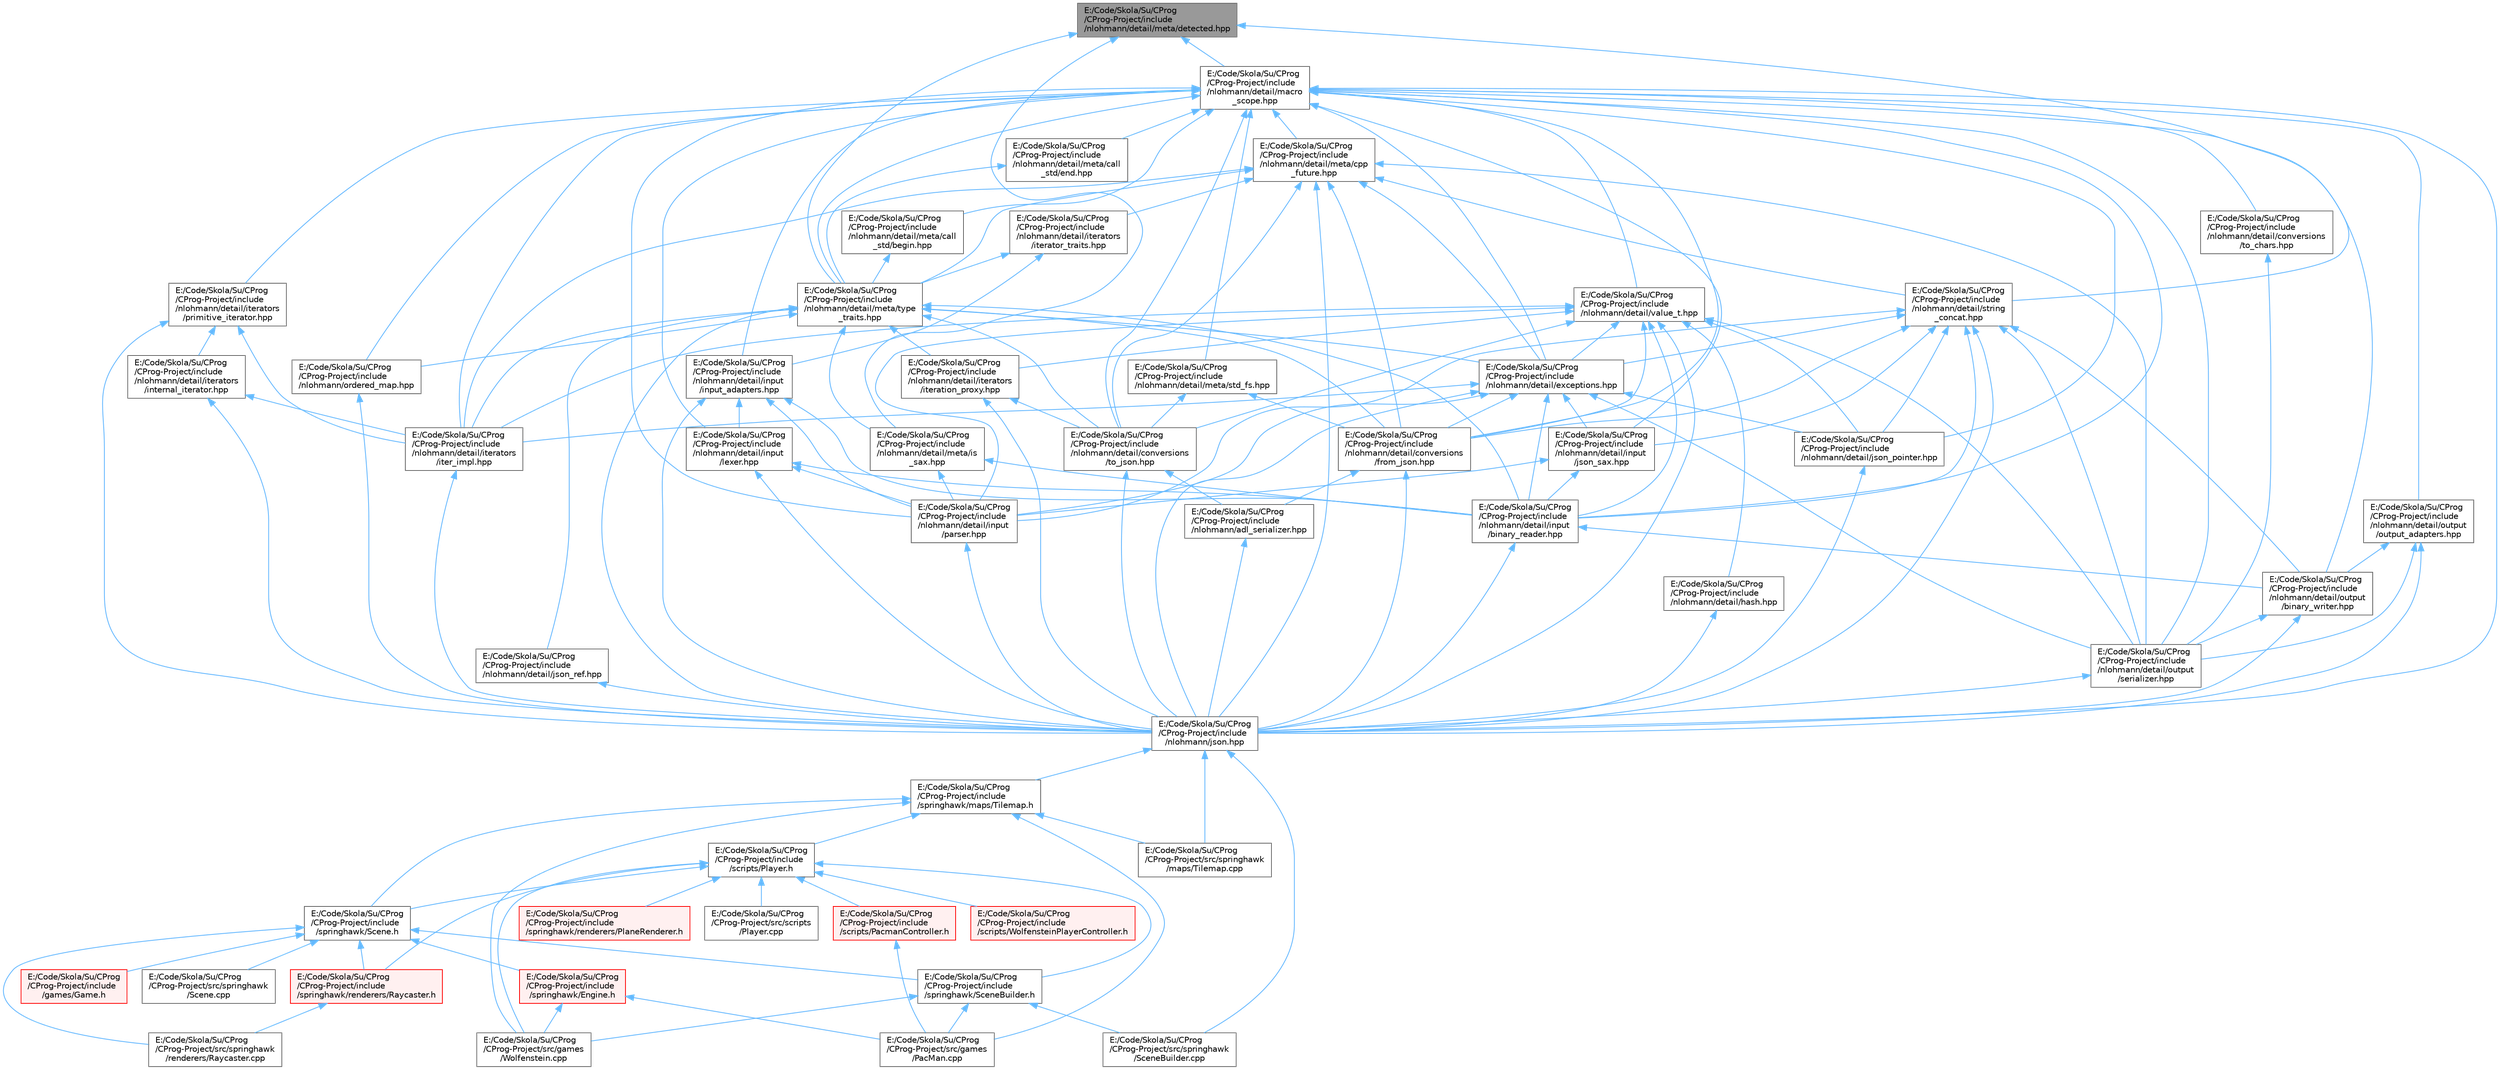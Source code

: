 digraph "E:/Code/Skola/Su/CProg/CProg-Project/include/nlohmann/detail/meta/detected.hpp"
{
 // LATEX_PDF_SIZE
  bgcolor="transparent";
  edge [fontname=Helvetica,fontsize=10,labelfontname=Helvetica,labelfontsize=10];
  node [fontname=Helvetica,fontsize=10,shape=box,height=0.2,width=0.4];
  Node1 [id="Node000001",label="E:/Code/Skola/Su/CProg\l/CProg-Project/include\l/nlohmann/detail/meta/detected.hpp",height=0.2,width=0.4,color="gray40", fillcolor="grey60", style="filled", fontcolor="black",tooltip=" "];
  Node1 -> Node2 [id="edge1_Node000001_Node000002",dir="back",color="steelblue1",style="solid",tooltip=" "];
  Node2 [id="Node000002",label="E:/Code/Skola/Su/CProg\l/CProg-Project/include\l/nlohmann/detail/macro\l_scope.hpp",height=0.2,width=0.4,color="grey40", fillcolor="white", style="filled",URL="$macro__scope_8hpp.html",tooltip=" "];
  Node2 -> Node3 [id="edge2_Node000002_Node000003",dir="back",color="steelblue1",style="solid",tooltip=" "];
  Node3 [id="Node000003",label="E:/Code/Skola/Su/CProg\l/CProg-Project/include\l/nlohmann/detail/conversions\l/from_json.hpp",height=0.2,width=0.4,color="grey40", fillcolor="white", style="filled",URL="$from__json_8hpp.html",tooltip=" "];
  Node3 -> Node4 [id="edge3_Node000003_Node000004",dir="back",color="steelblue1",style="solid",tooltip=" "];
  Node4 [id="Node000004",label="E:/Code/Skola/Su/CProg\l/CProg-Project/include\l/nlohmann/adl_serializer.hpp",height=0.2,width=0.4,color="grey40", fillcolor="white", style="filled",URL="$adl__serializer_8hpp.html",tooltip=" "];
  Node4 -> Node5 [id="edge4_Node000004_Node000005",dir="back",color="steelblue1",style="solid",tooltip=" "];
  Node5 [id="Node000005",label="E:/Code/Skola/Su/CProg\l/CProg-Project/include\l/nlohmann/json.hpp",height=0.2,width=0.4,color="grey40", fillcolor="white", style="filled",URL="$json_8hpp.html",tooltip=" "];
  Node5 -> Node6 [id="edge5_Node000005_Node000006",dir="back",color="steelblue1",style="solid",tooltip=" "];
  Node6 [id="Node000006",label="E:/Code/Skola/Su/CProg\l/CProg-Project/include\l/springhawk/maps/Tilemap.h",height=0.2,width=0.4,color="grey40", fillcolor="white", style="filled",URL="$_tilemap_8h.html",tooltip=" "];
  Node6 -> Node7 [id="edge6_Node000006_Node000007",dir="back",color="steelblue1",style="solid",tooltip=" "];
  Node7 [id="Node000007",label="E:/Code/Skola/Su/CProg\l/CProg-Project/include\l/scripts/Player.h",height=0.2,width=0.4,color="grey40", fillcolor="white", style="filled",URL="$_player_8h.html",tooltip=" "];
  Node7 -> Node8 [id="edge7_Node000007_Node000008",dir="back",color="steelblue1",style="solid",tooltip=" "];
  Node8 [id="Node000008",label="E:/Code/Skola/Su/CProg\l/CProg-Project/include\l/scripts/PacmanController.h",height=0.2,width=0.4,color="red", fillcolor="#FFF0F0", style="filled",URL="$_pacman_controller_8h.html",tooltip=" "];
  Node8 -> Node9 [id="edge8_Node000008_Node000009",dir="back",color="steelblue1",style="solid",tooltip=" "];
  Node9 [id="Node000009",label="E:/Code/Skola/Su/CProg\l/CProg-Project/src/games\l/PacMan.cpp",height=0.2,width=0.4,color="grey40", fillcolor="white", style="filled",URL="$_pac_man_8cpp.html",tooltip=" "];
  Node7 -> Node11 [id="edge9_Node000007_Node000011",dir="back",color="steelblue1",style="solid",tooltip=" "];
  Node11 [id="Node000011",label="E:/Code/Skola/Su/CProg\l/CProg-Project/include\l/scripts/WolfensteinPlayerController.h",height=0.2,width=0.4,color="red", fillcolor="#FFF0F0", style="filled",URL="$_wolfenstein_player_controller_8h.html",tooltip=" "];
  Node7 -> Node13 [id="edge10_Node000007_Node000013",dir="back",color="steelblue1",style="solid",tooltip=" "];
  Node13 [id="Node000013",label="E:/Code/Skola/Su/CProg\l/CProg-Project/include\l/springhawk/Scene.h",height=0.2,width=0.4,color="grey40", fillcolor="white", style="filled",URL="$_scene_8h.html",tooltip=" "];
  Node13 -> Node14 [id="edge11_Node000013_Node000014",dir="back",color="steelblue1",style="solid",tooltip=" "];
  Node14 [id="Node000014",label="E:/Code/Skola/Su/CProg\l/CProg-Project/include\l/games/Game.h",height=0.2,width=0.4,color="red", fillcolor="#FFF0F0", style="filled",URL="$_game_8h.html",tooltip=" "];
  Node13 -> Node21 [id="edge12_Node000013_Node000021",dir="back",color="steelblue1",style="solid",tooltip=" "];
  Node21 [id="Node000021",label="E:/Code/Skola/Su/CProg\l/CProg-Project/include\l/springhawk/Engine.h",height=0.2,width=0.4,color="red", fillcolor="#FFF0F0", style="filled",URL="$_engine_8h.html",tooltip=" "];
  Node21 -> Node9 [id="edge13_Node000021_Node000009",dir="back",color="steelblue1",style="solid",tooltip=" "];
  Node21 -> Node20 [id="edge14_Node000021_Node000020",dir="back",color="steelblue1",style="solid",tooltip=" "];
  Node20 [id="Node000020",label="E:/Code/Skola/Su/CProg\l/CProg-Project/src/games\l/Wolfenstein.cpp",height=0.2,width=0.4,color="grey40", fillcolor="white", style="filled",URL="$_wolfenstein_8cpp.html",tooltip=" "];
  Node13 -> Node23 [id="edge15_Node000013_Node000023",dir="back",color="steelblue1",style="solid",tooltip=" "];
  Node23 [id="Node000023",label="E:/Code/Skola/Su/CProg\l/CProg-Project/include\l/springhawk/SceneBuilder.h",height=0.2,width=0.4,color="grey40", fillcolor="white", style="filled",URL="$_scene_builder_8h.html",tooltip=" "];
  Node23 -> Node9 [id="edge16_Node000023_Node000009",dir="back",color="steelblue1",style="solid",tooltip=" "];
  Node23 -> Node20 [id="edge17_Node000023_Node000020",dir="back",color="steelblue1",style="solid",tooltip=" "];
  Node23 -> Node24 [id="edge18_Node000023_Node000024",dir="back",color="steelblue1",style="solid",tooltip=" "];
  Node24 [id="Node000024",label="E:/Code/Skola/Su/CProg\l/CProg-Project/src/springhawk\l/SceneBuilder.cpp",height=0.2,width=0.4,color="grey40", fillcolor="white", style="filled",URL="$_scene_builder_8cpp.html",tooltip=" "];
  Node13 -> Node25 [id="edge19_Node000013_Node000025",dir="back",color="steelblue1",style="solid",tooltip=" "];
  Node25 [id="Node000025",label="E:/Code/Skola/Su/CProg\l/CProg-Project/include\l/springhawk/renderers/Raycaster.h",height=0.2,width=0.4,color="red", fillcolor="#FFF0F0", style="filled",URL="$_raycaster_8h.html",tooltip=" "];
  Node25 -> Node26 [id="edge20_Node000025_Node000026",dir="back",color="steelblue1",style="solid",tooltip=" "];
  Node26 [id="Node000026",label="E:/Code/Skola/Su/CProg\l/CProg-Project/src/springhawk\l/renderers/Raycaster.cpp",height=0.2,width=0.4,color="grey40", fillcolor="white", style="filled",URL="$_raycaster_8cpp.html",tooltip=" "];
  Node13 -> Node27 [id="edge21_Node000013_Node000027",dir="back",color="steelblue1",style="solid",tooltip=" "];
  Node27 [id="Node000027",label="E:/Code/Skola/Su/CProg\l/CProg-Project/src/springhawk\l/Scene.cpp",height=0.2,width=0.4,color="grey40", fillcolor="white", style="filled",URL="$_scene_8cpp.html",tooltip=" "];
  Node13 -> Node26 [id="edge22_Node000013_Node000026",dir="back",color="steelblue1",style="solid",tooltip=" "];
  Node7 -> Node23 [id="edge23_Node000007_Node000023",dir="back",color="steelblue1",style="solid",tooltip=" "];
  Node7 -> Node28 [id="edge24_Node000007_Node000028",dir="back",color="steelblue1",style="solid",tooltip=" "];
  Node28 [id="Node000028",label="E:/Code/Skola/Su/CProg\l/CProg-Project/include\l/springhawk/renderers/PlaneRenderer.h",height=0.2,width=0.4,color="red", fillcolor="#FFF0F0", style="filled",URL="$_plane_renderer_8h.html",tooltip=" "];
  Node7 -> Node25 [id="edge25_Node000007_Node000025",dir="back",color="steelblue1",style="solid",tooltip=" "];
  Node7 -> Node20 [id="edge26_Node000007_Node000020",dir="back",color="steelblue1",style="solid",tooltip=" "];
  Node7 -> Node30 [id="edge27_Node000007_Node000030",dir="back",color="steelblue1",style="solid",tooltip=" "];
  Node30 [id="Node000030",label="E:/Code/Skola/Su/CProg\l/CProg-Project/src/scripts\l/Player.cpp",height=0.2,width=0.4,color="grey40", fillcolor="white", style="filled",URL="$_player_8cpp.html",tooltip=" "];
  Node6 -> Node13 [id="edge28_Node000006_Node000013",dir="back",color="steelblue1",style="solid",tooltip=" "];
  Node6 -> Node9 [id="edge29_Node000006_Node000009",dir="back",color="steelblue1",style="solid",tooltip=" "];
  Node6 -> Node20 [id="edge30_Node000006_Node000020",dir="back",color="steelblue1",style="solid",tooltip=" "];
  Node6 -> Node31 [id="edge31_Node000006_Node000031",dir="back",color="steelblue1",style="solid",tooltip=" "];
  Node31 [id="Node000031",label="E:/Code/Skola/Su/CProg\l/CProg-Project/src/springhawk\l/maps/Tilemap.cpp",height=0.2,width=0.4,color="grey40", fillcolor="white", style="filled",URL="$_tilemap_8cpp.html",tooltip=" "];
  Node5 -> Node24 [id="edge32_Node000005_Node000024",dir="back",color="steelblue1",style="solid",tooltip=" "];
  Node5 -> Node31 [id="edge33_Node000005_Node000031",dir="back",color="steelblue1",style="solid",tooltip=" "];
  Node3 -> Node5 [id="edge34_Node000003_Node000005",dir="back",color="steelblue1",style="solid",tooltip=" "];
  Node2 -> Node32 [id="edge35_Node000002_Node000032",dir="back",color="steelblue1",style="solid",tooltip=" "];
  Node32 [id="Node000032",label="E:/Code/Skola/Su/CProg\l/CProg-Project/include\l/nlohmann/detail/conversions\l/to_chars.hpp",height=0.2,width=0.4,color="grey40", fillcolor="white", style="filled",URL="$to__chars_8hpp.html",tooltip=" "];
  Node32 -> Node33 [id="edge36_Node000032_Node000033",dir="back",color="steelblue1",style="solid",tooltip=" "];
  Node33 [id="Node000033",label="E:/Code/Skola/Su/CProg\l/CProg-Project/include\l/nlohmann/detail/output\l/serializer.hpp",height=0.2,width=0.4,color="grey40", fillcolor="white", style="filled",URL="$serializer_8hpp.html",tooltip=" "];
  Node33 -> Node5 [id="edge37_Node000033_Node000005",dir="back",color="steelblue1",style="solid",tooltip=" "];
  Node2 -> Node34 [id="edge38_Node000002_Node000034",dir="back",color="steelblue1",style="solid",tooltip=" "];
  Node34 [id="Node000034",label="E:/Code/Skola/Su/CProg\l/CProg-Project/include\l/nlohmann/detail/conversions\l/to_json.hpp",height=0.2,width=0.4,color="grey40", fillcolor="white", style="filled",URL="$to__json_8hpp.html",tooltip=" "];
  Node34 -> Node4 [id="edge39_Node000034_Node000004",dir="back",color="steelblue1",style="solid",tooltip=" "];
  Node34 -> Node5 [id="edge40_Node000034_Node000005",dir="back",color="steelblue1",style="solid",tooltip=" "];
  Node2 -> Node35 [id="edge41_Node000002_Node000035",dir="back",color="steelblue1",style="solid",tooltip=" "];
  Node35 [id="Node000035",label="E:/Code/Skola/Su/CProg\l/CProg-Project/include\l/nlohmann/detail/exceptions.hpp",height=0.2,width=0.4,color="grey40", fillcolor="white", style="filled",URL="$exceptions_8hpp.html",tooltip=" "];
  Node35 -> Node3 [id="edge42_Node000035_Node000003",dir="back",color="steelblue1",style="solid",tooltip=" "];
  Node35 -> Node36 [id="edge43_Node000035_Node000036",dir="back",color="steelblue1",style="solid",tooltip=" "];
  Node36 [id="Node000036",label="E:/Code/Skola/Su/CProg\l/CProg-Project/include\l/nlohmann/detail/input\l/binary_reader.hpp",height=0.2,width=0.4,color="grey40", fillcolor="white", style="filled",URL="$binary__reader_8hpp.html",tooltip=" "];
  Node36 -> Node37 [id="edge44_Node000036_Node000037",dir="back",color="steelblue1",style="solid",tooltip=" "];
  Node37 [id="Node000037",label="E:/Code/Skola/Su/CProg\l/CProg-Project/include\l/nlohmann/detail/output\l/binary_writer.hpp",height=0.2,width=0.4,color="grey40", fillcolor="white", style="filled",URL="$binary__writer_8hpp.html",tooltip=" "];
  Node37 -> Node33 [id="edge45_Node000037_Node000033",dir="back",color="steelblue1",style="solid",tooltip=" "];
  Node37 -> Node5 [id="edge46_Node000037_Node000005",dir="back",color="steelblue1",style="solid",tooltip=" "];
  Node36 -> Node5 [id="edge47_Node000036_Node000005",dir="back",color="steelblue1",style="solid",tooltip=" "];
  Node35 -> Node38 [id="edge48_Node000035_Node000038",dir="back",color="steelblue1",style="solid",tooltip=" "];
  Node38 [id="Node000038",label="E:/Code/Skola/Su/CProg\l/CProg-Project/include\l/nlohmann/detail/input\l/json_sax.hpp",height=0.2,width=0.4,color="grey40", fillcolor="white", style="filled",URL="$json__sax_8hpp.html",tooltip=" "];
  Node38 -> Node36 [id="edge49_Node000038_Node000036",dir="back",color="steelblue1",style="solid",tooltip=" "];
  Node38 -> Node39 [id="edge50_Node000038_Node000039",dir="back",color="steelblue1",style="solid",tooltip=" "];
  Node39 [id="Node000039",label="E:/Code/Skola/Su/CProg\l/CProg-Project/include\l/nlohmann/detail/input\l/parser.hpp",height=0.2,width=0.4,color="grey40", fillcolor="white", style="filled",URL="$parser_8hpp.html",tooltip=" "];
  Node39 -> Node5 [id="edge51_Node000039_Node000005",dir="back",color="steelblue1",style="solid",tooltip=" "];
  Node35 -> Node39 [id="edge52_Node000035_Node000039",dir="back",color="steelblue1",style="solid",tooltip=" "];
  Node35 -> Node40 [id="edge53_Node000035_Node000040",dir="back",color="steelblue1",style="solid",tooltip=" "];
  Node40 [id="Node000040",label="E:/Code/Skola/Su/CProg\l/CProg-Project/include\l/nlohmann/detail/iterators\l/iter_impl.hpp",height=0.2,width=0.4,color="grey40", fillcolor="white", style="filled",URL="$iter__impl_8hpp.html",tooltip=" "];
  Node40 -> Node5 [id="edge54_Node000040_Node000005",dir="back",color="steelblue1",style="solid",tooltip=" "];
  Node35 -> Node41 [id="edge55_Node000035_Node000041",dir="back",color="steelblue1",style="solid",tooltip=" "];
  Node41 [id="Node000041",label="E:/Code/Skola/Su/CProg\l/CProg-Project/include\l/nlohmann/detail/json_pointer.hpp",height=0.2,width=0.4,color="grey40", fillcolor="white", style="filled",URL="$json__pointer_8hpp.html",tooltip=" "];
  Node41 -> Node5 [id="edge56_Node000041_Node000005",dir="back",color="steelblue1",style="solid",tooltip=" "];
  Node35 -> Node33 [id="edge57_Node000035_Node000033",dir="back",color="steelblue1",style="solid",tooltip=" "];
  Node35 -> Node5 [id="edge58_Node000035_Node000005",dir="back",color="steelblue1",style="solid",tooltip=" "];
  Node2 -> Node36 [id="edge59_Node000002_Node000036",dir="back",color="steelblue1",style="solid",tooltip=" "];
  Node2 -> Node42 [id="edge60_Node000002_Node000042",dir="back",color="steelblue1",style="solid",tooltip=" "];
  Node42 [id="Node000042",label="E:/Code/Skola/Su/CProg\l/CProg-Project/include\l/nlohmann/detail/input\l/input_adapters.hpp",height=0.2,width=0.4,color="grey40", fillcolor="white", style="filled",URL="$input__adapters_8hpp.html",tooltip=" "];
  Node42 -> Node36 [id="edge61_Node000042_Node000036",dir="back",color="steelblue1",style="solid",tooltip=" "];
  Node42 -> Node43 [id="edge62_Node000042_Node000043",dir="back",color="steelblue1",style="solid",tooltip=" "];
  Node43 [id="Node000043",label="E:/Code/Skola/Su/CProg\l/CProg-Project/include\l/nlohmann/detail/input\l/lexer.hpp",height=0.2,width=0.4,color="grey40", fillcolor="white", style="filled",URL="$lexer_8hpp.html",tooltip=" "];
  Node43 -> Node36 [id="edge63_Node000043_Node000036",dir="back",color="steelblue1",style="solid",tooltip=" "];
  Node43 -> Node39 [id="edge64_Node000043_Node000039",dir="back",color="steelblue1",style="solid",tooltip=" "];
  Node43 -> Node5 [id="edge65_Node000043_Node000005",dir="back",color="steelblue1",style="solid",tooltip=" "];
  Node42 -> Node39 [id="edge66_Node000042_Node000039",dir="back",color="steelblue1",style="solid",tooltip=" "];
  Node42 -> Node5 [id="edge67_Node000042_Node000005",dir="back",color="steelblue1",style="solid",tooltip=" "];
  Node2 -> Node38 [id="edge68_Node000002_Node000038",dir="back",color="steelblue1",style="solid",tooltip=" "];
  Node2 -> Node43 [id="edge69_Node000002_Node000043",dir="back",color="steelblue1",style="solid",tooltip=" "];
  Node2 -> Node39 [id="edge70_Node000002_Node000039",dir="back",color="steelblue1",style="solid",tooltip=" "];
  Node2 -> Node40 [id="edge71_Node000002_Node000040",dir="back",color="steelblue1",style="solid",tooltip=" "];
  Node2 -> Node44 [id="edge72_Node000002_Node000044",dir="back",color="steelblue1",style="solid",tooltip=" "];
  Node44 [id="Node000044",label="E:/Code/Skola/Su/CProg\l/CProg-Project/include\l/nlohmann/detail/iterators\l/primitive_iterator.hpp",height=0.2,width=0.4,color="grey40", fillcolor="white", style="filled",URL="$primitive__iterator_8hpp.html",tooltip=" "];
  Node44 -> Node45 [id="edge73_Node000044_Node000045",dir="back",color="steelblue1",style="solid",tooltip=" "];
  Node45 [id="Node000045",label="E:/Code/Skola/Su/CProg\l/CProg-Project/include\l/nlohmann/detail/iterators\l/internal_iterator.hpp",height=0.2,width=0.4,color="grey40", fillcolor="white", style="filled",URL="$internal__iterator_8hpp.html",tooltip=" "];
  Node45 -> Node40 [id="edge74_Node000045_Node000040",dir="back",color="steelblue1",style="solid",tooltip=" "];
  Node45 -> Node5 [id="edge75_Node000045_Node000005",dir="back",color="steelblue1",style="solid",tooltip=" "];
  Node44 -> Node40 [id="edge76_Node000044_Node000040",dir="back",color="steelblue1",style="solid",tooltip=" "];
  Node44 -> Node5 [id="edge77_Node000044_Node000005",dir="back",color="steelblue1",style="solid",tooltip=" "];
  Node2 -> Node41 [id="edge78_Node000002_Node000041",dir="back",color="steelblue1",style="solid",tooltip=" "];
  Node2 -> Node46 [id="edge79_Node000002_Node000046",dir="back",color="steelblue1",style="solid",tooltip=" "];
  Node46 [id="Node000046",label="E:/Code/Skola/Su/CProg\l/CProg-Project/include\l/nlohmann/detail/meta/call\l_std/begin.hpp",height=0.2,width=0.4,color="grey40", fillcolor="white", style="filled",URL="$begin_8hpp.html",tooltip=" "];
  Node46 -> Node47 [id="edge80_Node000046_Node000047",dir="back",color="steelblue1",style="solid",tooltip=" "];
  Node47 [id="Node000047",label="E:/Code/Skola/Su/CProg\l/CProg-Project/include\l/nlohmann/detail/meta/type\l_traits.hpp",height=0.2,width=0.4,color="grey40", fillcolor="white", style="filled",URL="$type__traits_8hpp.html",tooltip=" "];
  Node47 -> Node3 [id="edge81_Node000047_Node000003",dir="back",color="steelblue1",style="solid",tooltip=" "];
  Node47 -> Node34 [id="edge82_Node000047_Node000034",dir="back",color="steelblue1",style="solid",tooltip=" "];
  Node47 -> Node35 [id="edge83_Node000047_Node000035",dir="back",color="steelblue1",style="solid",tooltip=" "];
  Node47 -> Node36 [id="edge84_Node000047_Node000036",dir="back",color="steelblue1",style="solid",tooltip=" "];
  Node47 -> Node40 [id="edge85_Node000047_Node000040",dir="back",color="steelblue1",style="solid",tooltip=" "];
  Node47 -> Node48 [id="edge86_Node000047_Node000048",dir="back",color="steelblue1",style="solid",tooltip=" "];
  Node48 [id="Node000048",label="E:/Code/Skola/Su/CProg\l/CProg-Project/include\l/nlohmann/detail/iterators\l/iteration_proxy.hpp",height=0.2,width=0.4,color="grey40", fillcolor="white", style="filled",URL="$iteration__proxy_8hpp.html",tooltip=" "];
  Node48 -> Node34 [id="edge87_Node000048_Node000034",dir="back",color="steelblue1",style="solid",tooltip=" "];
  Node48 -> Node5 [id="edge88_Node000048_Node000005",dir="back",color="steelblue1",style="solid",tooltip=" "];
  Node47 -> Node49 [id="edge89_Node000047_Node000049",dir="back",color="steelblue1",style="solid",tooltip=" "];
  Node49 [id="Node000049",label="E:/Code/Skola/Su/CProg\l/CProg-Project/include\l/nlohmann/detail/json_ref.hpp",height=0.2,width=0.4,color="grey40", fillcolor="white", style="filled",URL="$json__ref_8hpp.html",tooltip=" "];
  Node49 -> Node5 [id="edge90_Node000049_Node000005",dir="back",color="steelblue1",style="solid",tooltip=" "];
  Node47 -> Node50 [id="edge91_Node000047_Node000050",dir="back",color="steelblue1",style="solid",tooltip=" "];
  Node50 [id="Node000050",label="E:/Code/Skola/Su/CProg\l/CProg-Project/include\l/nlohmann/detail/meta/is\l_sax.hpp",height=0.2,width=0.4,color="grey40", fillcolor="white", style="filled",URL="$is__sax_8hpp.html",tooltip=" "];
  Node50 -> Node36 [id="edge92_Node000050_Node000036",dir="back",color="steelblue1",style="solid",tooltip=" "];
  Node50 -> Node39 [id="edge93_Node000050_Node000039",dir="back",color="steelblue1",style="solid",tooltip=" "];
  Node47 -> Node5 [id="edge94_Node000047_Node000005",dir="back",color="steelblue1",style="solid",tooltip=" "];
  Node47 -> Node51 [id="edge95_Node000047_Node000051",dir="back",color="steelblue1",style="solid",tooltip=" "];
  Node51 [id="Node000051",label="E:/Code/Skola/Su/CProg\l/CProg-Project/include\l/nlohmann/ordered_map.hpp",height=0.2,width=0.4,color="grey40", fillcolor="white", style="filled",URL="$ordered__map_8hpp.html",tooltip=" "];
  Node51 -> Node5 [id="edge96_Node000051_Node000005",dir="back",color="steelblue1",style="solid",tooltip=" "];
  Node2 -> Node52 [id="edge97_Node000002_Node000052",dir="back",color="steelblue1",style="solid",tooltip=" "];
  Node52 [id="Node000052",label="E:/Code/Skola/Su/CProg\l/CProg-Project/include\l/nlohmann/detail/meta/call\l_std/end.hpp",height=0.2,width=0.4,color="grey40", fillcolor="white", style="filled",URL="$end_8hpp.html",tooltip=" "];
  Node52 -> Node47 [id="edge98_Node000052_Node000047",dir="back",color="steelblue1",style="solid",tooltip=" "];
  Node2 -> Node53 [id="edge99_Node000002_Node000053",dir="back",color="steelblue1",style="solid",tooltip=" "];
  Node53 [id="Node000053",label="E:/Code/Skola/Su/CProg\l/CProg-Project/include\l/nlohmann/detail/meta/cpp\l_future.hpp",height=0.2,width=0.4,color="grey40", fillcolor="white", style="filled",URL="$cpp__future_8hpp.html",tooltip=" "];
  Node53 -> Node3 [id="edge100_Node000053_Node000003",dir="back",color="steelblue1",style="solid",tooltip=" "];
  Node53 -> Node34 [id="edge101_Node000053_Node000034",dir="back",color="steelblue1",style="solid",tooltip=" "];
  Node53 -> Node35 [id="edge102_Node000053_Node000035",dir="back",color="steelblue1",style="solid",tooltip=" "];
  Node53 -> Node40 [id="edge103_Node000053_Node000040",dir="back",color="steelblue1",style="solid",tooltip=" "];
  Node53 -> Node54 [id="edge104_Node000053_Node000054",dir="back",color="steelblue1",style="solid",tooltip=" "];
  Node54 [id="Node000054",label="E:/Code/Skola/Su/CProg\l/CProg-Project/include\l/nlohmann/detail/iterators\l/iterator_traits.hpp",height=0.2,width=0.4,color="grey40", fillcolor="white", style="filled",URL="$iterator__traits_8hpp.html",tooltip=" "];
  Node54 -> Node42 [id="edge105_Node000054_Node000042",dir="back",color="steelblue1",style="solid",tooltip=" "];
  Node54 -> Node47 [id="edge106_Node000054_Node000047",dir="back",color="steelblue1",style="solid",tooltip=" "];
  Node53 -> Node47 [id="edge107_Node000053_Node000047",dir="back",color="steelblue1",style="solid",tooltip=" "];
  Node53 -> Node33 [id="edge108_Node000053_Node000033",dir="back",color="steelblue1",style="solid",tooltip=" "];
  Node53 -> Node55 [id="edge109_Node000053_Node000055",dir="back",color="steelblue1",style="solid",tooltip=" "];
  Node55 [id="Node000055",label="E:/Code/Skola/Su/CProg\l/CProg-Project/include\l/nlohmann/detail/string\l_concat.hpp",height=0.2,width=0.4,color="grey40", fillcolor="white", style="filled",URL="$string__concat_8hpp.html",tooltip=" "];
  Node55 -> Node3 [id="edge110_Node000055_Node000003",dir="back",color="steelblue1",style="solid",tooltip=" "];
  Node55 -> Node35 [id="edge111_Node000055_Node000035",dir="back",color="steelblue1",style="solid",tooltip=" "];
  Node55 -> Node36 [id="edge112_Node000055_Node000036",dir="back",color="steelblue1",style="solid",tooltip=" "];
  Node55 -> Node38 [id="edge113_Node000055_Node000038",dir="back",color="steelblue1",style="solid",tooltip=" "];
  Node55 -> Node39 [id="edge114_Node000055_Node000039",dir="back",color="steelblue1",style="solid",tooltip=" "];
  Node55 -> Node41 [id="edge115_Node000055_Node000041",dir="back",color="steelblue1",style="solid",tooltip=" "];
  Node55 -> Node37 [id="edge116_Node000055_Node000037",dir="back",color="steelblue1",style="solid",tooltip=" "];
  Node55 -> Node33 [id="edge117_Node000055_Node000033",dir="back",color="steelblue1",style="solid",tooltip=" "];
  Node55 -> Node5 [id="edge118_Node000055_Node000005",dir="back",color="steelblue1",style="solid",tooltip=" "];
  Node53 -> Node5 [id="edge119_Node000053_Node000005",dir="back",color="steelblue1",style="solid",tooltip=" "];
  Node2 -> Node56 [id="edge120_Node000002_Node000056",dir="back",color="steelblue1",style="solid",tooltip=" "];
  Node56 [id="Node000056",label="E:/Code/Skola/Su/CProg\l/CProg-Project/include\l/nlohmann/detail/meta/std_fs.hpp",height=0.2,width=0.4,color="grey40", fillcolor="white", style="filled",URL="$std__fs_8hpp.html",tooltip=" "];
  Node56 -> Node3 [id="edge121_Node000056_Node000003",dir="back",color="steelblue1",style="solid",tooltip=" "];
  Node56 -> Node34 [id="edge122_Node000056_Node000034",dir="back",color="steelblue1",style="solid",tooltip=" "];
  Node2 -> Node47 [id="edge123_Node000002_Node000047",dir="back",color="steelblue1",style="solid",tooltip=" "];
  Node2 -> Node37 [id="edge124_Node000002_Node000037",dir="back",color="steelblue1",style="solid",tooltip=" "];
  Node2 -> Node57 [id="edge125_Node000002_Node000057",dir="back",color="steelblue1",style="solid",tooltip=" "];
  Node57 [id="Node000057",label="E:/Code/Skola/Su/CProg\l/CProg-Project/include\l/nlohmann/detail/output\l/output_adapters.hpp",height=0.2,width=0.4,color="grey40", fillcolor="white", style="filled",URL="$output__adapters_8hpp.html",tooltip=" "];
  Node57 -> Node37 [id="edge126_Node000057_Node000037",dir="back",color="steelblue1",style="solid",tooltip=" "];
  Node57 -> Node33 [id="edge127_Node000057_Node000033",dir="back",color="steelblue1",style="solid",tooltip=" "];
  Node57 -> Node5 [id="edge128_Node000057_Node000005",dir="back",color="steelblue1",style="solid",tooltip=" "];
  Node2 -> Node33 [id="edge129_Node000002_Node000033",dir="back",color="steelblue1",style="solid",tooltip=" "];
  Node2 -> Node58 [id="edge130_Node000002_Node000058",dir="back",color="steelblue1",style="solid",tooltip=" "];
  Node58 [id="Node000058",label="E:/Code/Skola/Su/CProg\l/CProg-Project/include\l/nlohmann/detail/value_t.hpp",height=0.2,width=0.4,color="grey40", fillcolor="white", style="filled",URL="$value__t_8hpp.html",tooltip=" "];
  Node58 -> Node3 [id="edge131_Node000058_Node000003",dir="back",color="steelblue1",style="solid",tooltip=" "];
  Node58 -> Node34 [id="edge132_Node000058_Node000034",dir="back",color="steelblue1",style="solid",tooltip=" "];
  Node58 -> Node35 [id="edge133_Node000058_Node000035",dir="back",color="steelblue1",style="solid",tooltip=" "];
  Node58 -> Node59 [id="edge134_Node000058_Node000059",dir="back",color="steelblue1",style="solid",tooltip=" "];
  Node59 [id="Node000059",label="E:/Code/Skola/Su/CProg\l/CProg-Project/include\l/nlohmann/detail/hash.hpp",height=0.2,width=0.4,color="grey40", fillcolor="white", style="filled",URL="$hash_8hpp.html",tooltip=" "];
  Node59 -> Node5 [id="edge135_Node000059_Node000005",dir="back",color="steelblue1",style="solid",tooltip=" "];
  Node58 -> Node36 [id="edge136_Node000058_Node000036",dir="back",color="steelblue1",style="solid",tooltip=" "];
  Node58 -> Node39 [id="edge137_Node000058_Node000039",dir="back",color="steelblue1",style="solid",tooltip=" "];
  Node58 -> Node40 [id="edge138_Node000058_Node000040",dir="back",color="steelblue1",style="solid",tooltip=" "];
  Node58 -> Node48 [id="edge139_Node000058_Node000048",dir="back",color="steelblue1",style="solid",tooltip=" "];
  Node58 -> Node41 [id="edge140_Node000058_Node000041",dir="back",color="steelblue1",style="solid",tooltip=" "];
  Node58 -> Node33 [id="edge141_Node000058_Node000033",dir="back",color="steelblue1",style="solid",tooltip=" "];
  Node58 -> Node5 [id="edge142_Node000058_Node000005",dir="back",color="steelblue1",style="solid",tooltip=" "];
  Node2 -> Node5 [id="edge143_Node000002_Node000005",dir="back",color="steelblue1",style="solid",tooltip=" "];
  Node2 -> Node51 [id="edge144_Node000002_Node000051",dir="back",color="steelblue1",style="solid",tooltip=" "];
  Node1 -> Node50 [id="edge145_Node000001_Node000050",dir="back",color="steelblue1",style="solid",tooltip=" "];
  Node1 -> Node47 [id="edge146_Node000001_Node000047",dir="back",color="steelblue1",style="solid",tooltip=" "];
  Node1 -> Node55 [id="edge147_Node000001_Node000055",dir="back",color="steelblue1",style="solid",tooltip=" "];
}
